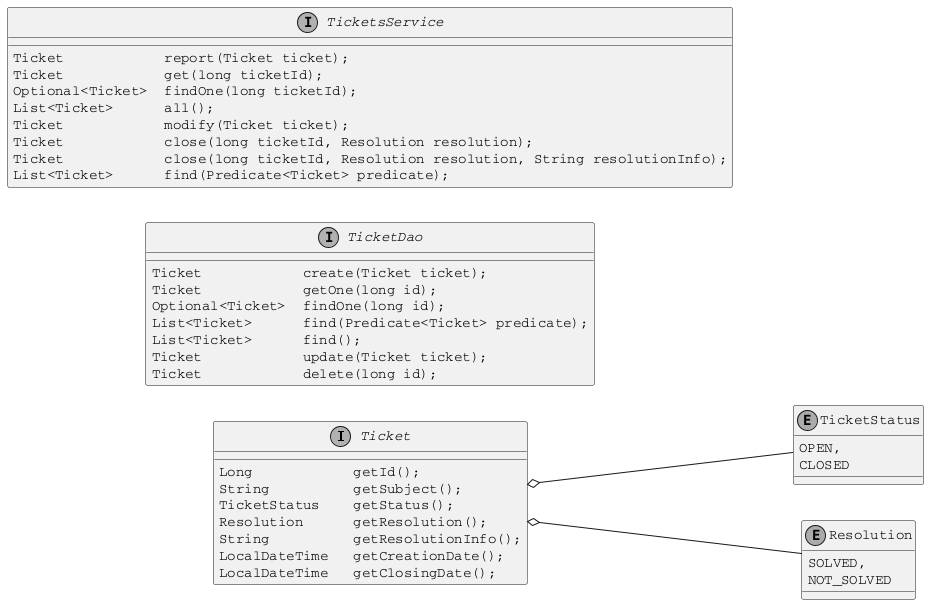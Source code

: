 @startuml
left to right direction
skinparam monochrome true
skinparam defaultFontName "Courier"
skinparam defaultFontSize 14
'skinparam defaultFontStyle bold

interface Ticket {
  Long            getId();
  String          getSubject();
  TicketStatus    getStatus();
  Resolution      getResolution();
  String          getResolutionInfo();
  LocalDateTime   getCreationDate();
  LocalDateTime   getClosingDate();
}

enum TicketStatus {
  OPEN,
  CLOSED
}

enum Resolution {
  SOLVED,
  NOT_SOLVED
}

interface TicketDao {
  Ticket            create(Ticket ticket);
  Ticket            getOne(long id);
  Optional<Ticket>  findOne(long id);
  List<Ticket>      find(Predicate<Ticket> predicate);
  List<Ticket>      find();
  Ticket            update(Ticket ticket);
  Ticket            delete(long id);
}

interface TicketsService {
  Ticket            report(Ticket ticket);
  Ticket            get(long ticketId);
  Optional<Ticket>  findOne(long ticketId);
  List<Ticket>      all();
  Ticket            modify(Ticket ticket);
  Ticket            close(long ticketId, Resolution resolution);
  Ticket            close(long ticketId, Resolution resolution, String resolutionInfo);
  List<Ticket>      find(Predicate<Ticket> predicate);
}

Ticket o-- TicketStatus
Ticket o-- Resolution

@enduml
